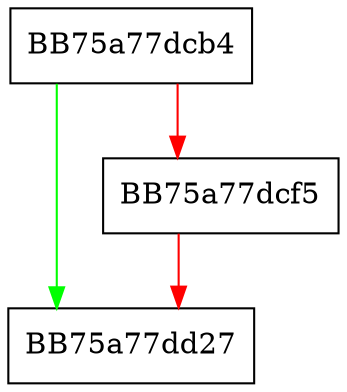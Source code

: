 digraph capture_current_context {
  node [shape="box"];
  graph [splines=ortho];
  BB75a77dcb4 -> BB75a77dd27 [color="green"];
  BB75a77dcb4 -> BB75a77dcf5 [color="red"];
  BB75a77dcf5 -> BB75a77dd27 [color="red"];
}